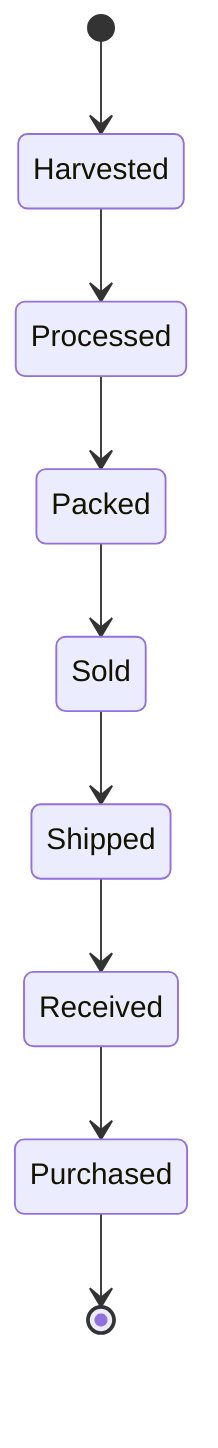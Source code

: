 stateDiagram-v2
    [*] --> Harvested
    Harvested --> Processed
    Processed --> Packed
    Packed --> Sold
    Sold -->Shipped
    Shipped --> Received
    Received --> Purchased
    Purchased --> [*]
